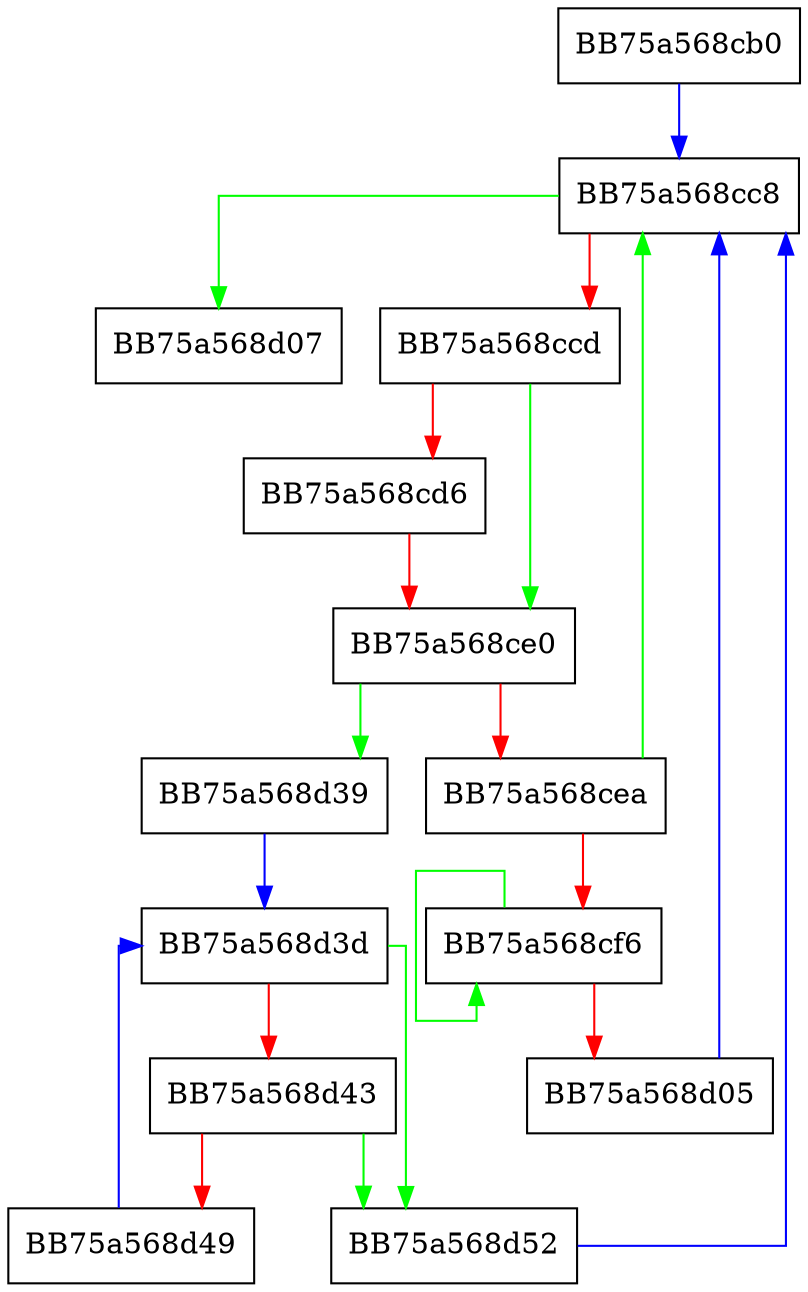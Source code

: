 digraph clear {
  node [shape="box"];
  graph [splines=ortho];
  BB75a568cb0 -> BB75a568cc8 [color="blue"];
  BB75a568cc8 -> BB75a568d07 [color="green"];
  BB75a568cc8 -> BB75a568ccd [color="red"];
  BB75a568ccd -> BB75a568ce0 [color="green"];
  BB75a568ccd -> BB75a568cd6 [color="red"];
  BB75a568cd6 -> BB75a568ce0 [color="red"];
  BB75a568ce0 -> BB75a568d39 [color="green"];
  BB75a568ce0 -> BB75a568cea [color="red"];
  BB75a568cea -> BB75a568cc8 [color="green"];
  BB75a568cea -> BB75a568cf6 [color="red"];
  BB75a568cf6 -> BB75a568cf6 [color="green"];
  BB75a568cf6 -> BB75a568d05 [color="red"];
  BB75a568d05 -> BB75a568cc8 [color="blue"];
  BB75a568d39 -> BB75a568d3d [color="blue"];
  BB75a568d3d -> BB75a568d52 [color="green"];
  BB75a568d3d -> BB75a568d43 [color="red"];
  BB75a568d43 -> BB75a568d52 [color="green"];
  BB75a568d43 -> BB75a568d49 [color="red"];
  BB75a568d49 -> BB75a568d3d [color="blue"];
  BB75a568d52 -> BB75a568cc8 [color="blue"];
}